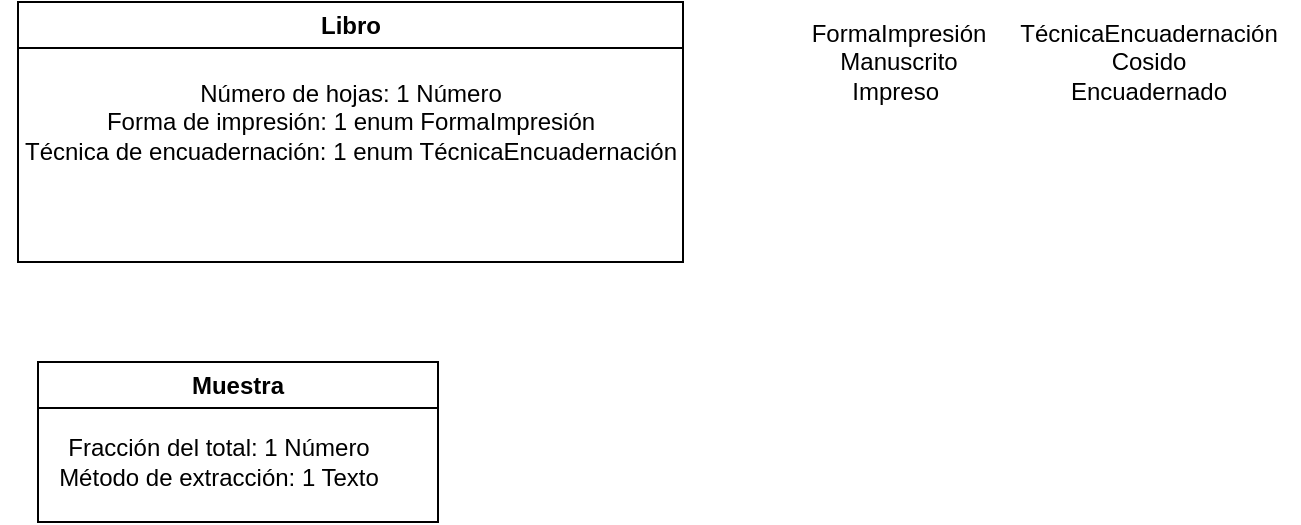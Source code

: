 <mxfile>
    <diagram id="VZEGg_dN7HzIqwlARWvR" name="Página-1">
        <mxGraphModel dx="816" dy="256" grid="1" gridSize="10" guides="1" tooltips="1" connect="1" arrows="1" fold="1" page="1" pageScale="1" pageWidth="827" pageHeight="1169" math="0" shadow="0">
            <root>
                <mxCell id="0"/>
                <mxCell id="1" parent="0"/>
                <mxCell id="2" value="Libro" style="swimlane;whiteSpace=wrap;html=1;" vertex="1" parent="1">
                    <mxGeometry x="60" y="10" width="332.5" height="130" as="geometry"/>
                </mxCell>
                <mxCell id="3" value="Número de hojas: 1 Número&lt;br/&gt;Forma de impresión: 1 enum FormaImpresión&lt;br/&gt;Técnica de encuadernación: 1 enum TécnicaEncuadernación" style="text;html=1;align=center;verticalAlign=middle;resizable=0;points=[];autosize=1;strokeColor=none;fillColor=none;" vertex="1" parent="1">
                    <mxGeometry x="51.25" y="40" width="350" height="60" as="geometry"/>
                </mxCell>
                <mxCell id="4" value="FormaImpresión&lt;br/&gt;Manuscrito&lt;br/&gt;Impreso&amp;nbsp;" style="text;html=1;align=center;verticalAlign=middle;resizable=0;points=[];autosize=1;strokeColor=none;fillColor=none;" vertex="1" parent="1">
                    <mxGeometry x="445" y="10" width="110" height="60" as="geometry"/>
                </mxCell>
                <mxCell id="6" value="TécnicaEncuadernación&lt;br/&gt;Cosido&lt;br/&gt;Encuadernado" style="text;html=1;align=center;verticalAlign=middle;resizable=0;points=[];autosize=1;strokeColor=none;fillColor=none;" vertex="1" parent="1">
                    <mxGeometry x="550" y="10" width="150" height="60" as="geometry"/>
                </mxCell>
                <mxCell id="7" value="Muestra" style="swimlane;whiteSpace=wrap;html=1;" vertex="1" parent="1">
                    <mxGeometry x="70" y="190" width="200" height="80" as="geometry"/>
                </mxCell>
                <mxCell id="8" value="Fracción del total: 1 Número&lt;br/&gt;Método de extracción: 1 Texto" style="text;html=1;align=center;verticalAlign=middle;resizable=0;points=[];autosize=1;strokeColor=none;fillColor=none;" vertex="1" parent="7">
                    <mxGeometry y="30" width="180" height="40" as="geometry"/>
                </mxCell>
            </root>
        </mxGraphModel>
    </diagram>
</mxfile>